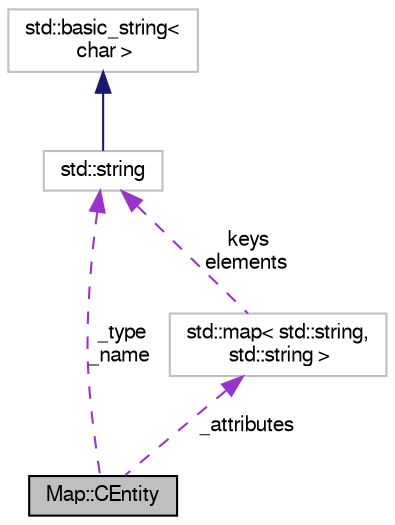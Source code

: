 digraph "Map::CEntity"
{
  edge [fontname="FreeSans",fontsize="10",labelfontname="FreeSans",labelfontsize="10"];
  node [fontname="FreeSans",fontsize="10",shape=record];
  Node1 [label="Map::CEntity",height=0.2,width=0.4,color="black", fillcolor="grey75", style="filled", fontcolor="black"];
  Node2 -> Node1 [dir="back",color="darkorchid3",fontsize="10",style="dashed",label=" _type\n_name" ,fontname="FreeSans"];
  Node2 [label="std::string",height=0.2,width=0.4,color="grey75", fillcolor="white", style="filled",tooltip="STL class. "];
  Node3 -> Node2 [dir="back",color="midnightblue",fontsize="10",style="solid",fontname="FreeSans"];
  Node3 [label="std::basic_string\<\l char \>",height=0.2,width=0.4,color="grey75", fillcolor="white", style="filled",tooltip="STL class. "];
  Node4 -> Node1 [dir="back",color="darkorchid3",fontsize="10",style="dashed",label=" _attributes" ,fontname="FreeSans"];
  Node4 [label="std::map\< std::string,\l std::string \>",height=0.2,width=0.4,color="grey75", fillcolor="white", style="filled"];
  Node2 -> Node4 [dir="back",color="darkorchid3",fontsize="10",style="dashed",label=" keys\nelements" ,fontname="FreeSans"];
}
